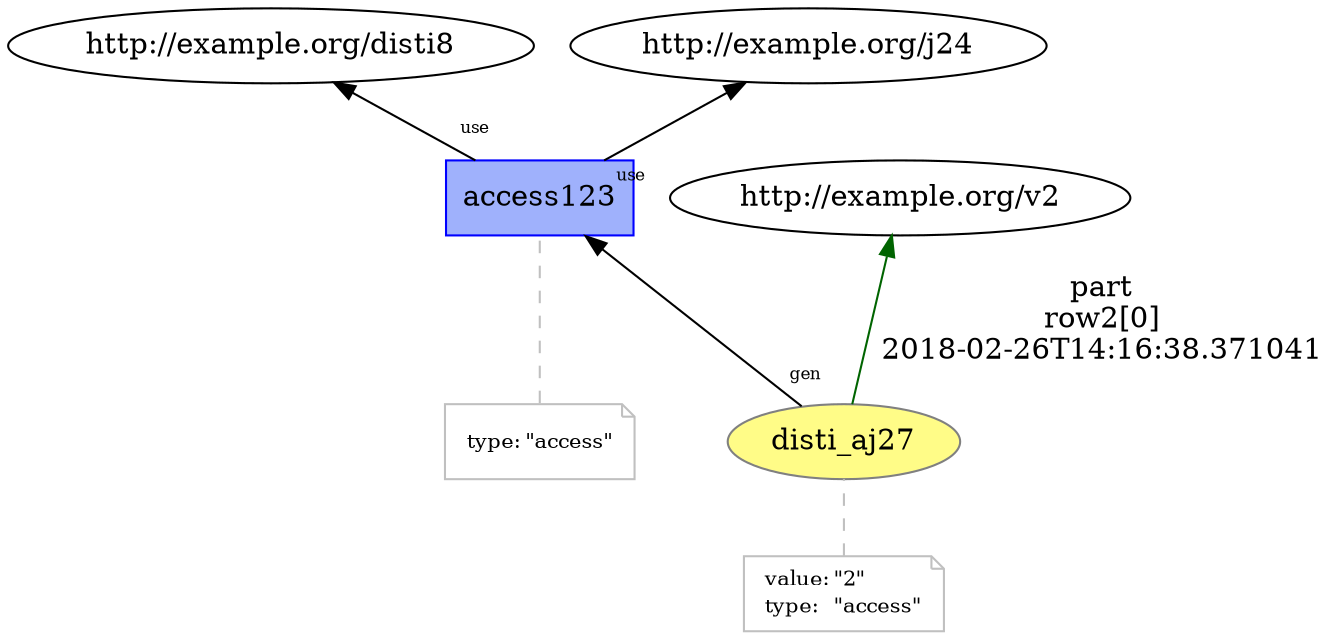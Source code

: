 digraph "PROV" { size="16,12"; rankdir="BT";
"http://example.org/disti_aj27" [fillcolor="#FFFC87",color="#808080",style="filled",label="disti_aj27",URL="http://example.org/disti_aj27"]
"-attrs0" [color="gray",shape="note",fontsize="10",fontcolor="black",label=<<TABLE cellpadding="0" border="0">
	<TR>
	    <TD align="left">value:</TD>
	    <TD align="left">&quot;2&quot;</TD>
	</TR>
	<TR>
	    <TD align="left">type:</TD>
	    <TD align="left">&quot;access&quot;</TD>
	</TR>
</TABLE>>]
"-attrs0" -> "http://example.org/disti_aj27" [color="gray",style="dashed",arrowhead="none"]
"http://example.org/disti_aj27" -> "http://example.org/v2" [labelfontsize="8",labeldistance="1.5",color="darkgreen",labelangle="60.0",rotation="20",label="part
row2[0]
2018-02-26T14:16:38.371041"]
"http://example.org/access123" [fillcolor="#9FB1FC",color="#0000FF",shape="polygon",sides="4",style="filled",label="access123",URL="http://example.org/access123"]
"-attrs1" [color="gray",shape="note",fontsize="10",fontcolor="black",label=<<TABLE cellpadding="0" border="0">
	<TR>
	    <TD align="left">type:</TD>
	    <TD align="left">&quot;access&quot;</TD>
	</TR>
</TABLE>>]
"-attrs1" -> "http://example.org/access123" [color="gray",style="dashed",arrowhead="none"]
"http://example.org/access123" -> "http://example.org/disti8" [labelfontsize="8",labeldistance="1.5",labelangle="60.0",rotation="20",taillabel="use"]
"http://example.org/access123" -> "http://example.org/j24" [labelfontsize="8",labeldistance="1.5",labelangle="60.0",rotation="20",taillabel="use"]
"http://example.org/disti_aj27" -> "http://example.org/access123" [labelfontsize="8",labeldistance="1.5",labelangle="60.0",rotation="20",taillabel="gen"]
}